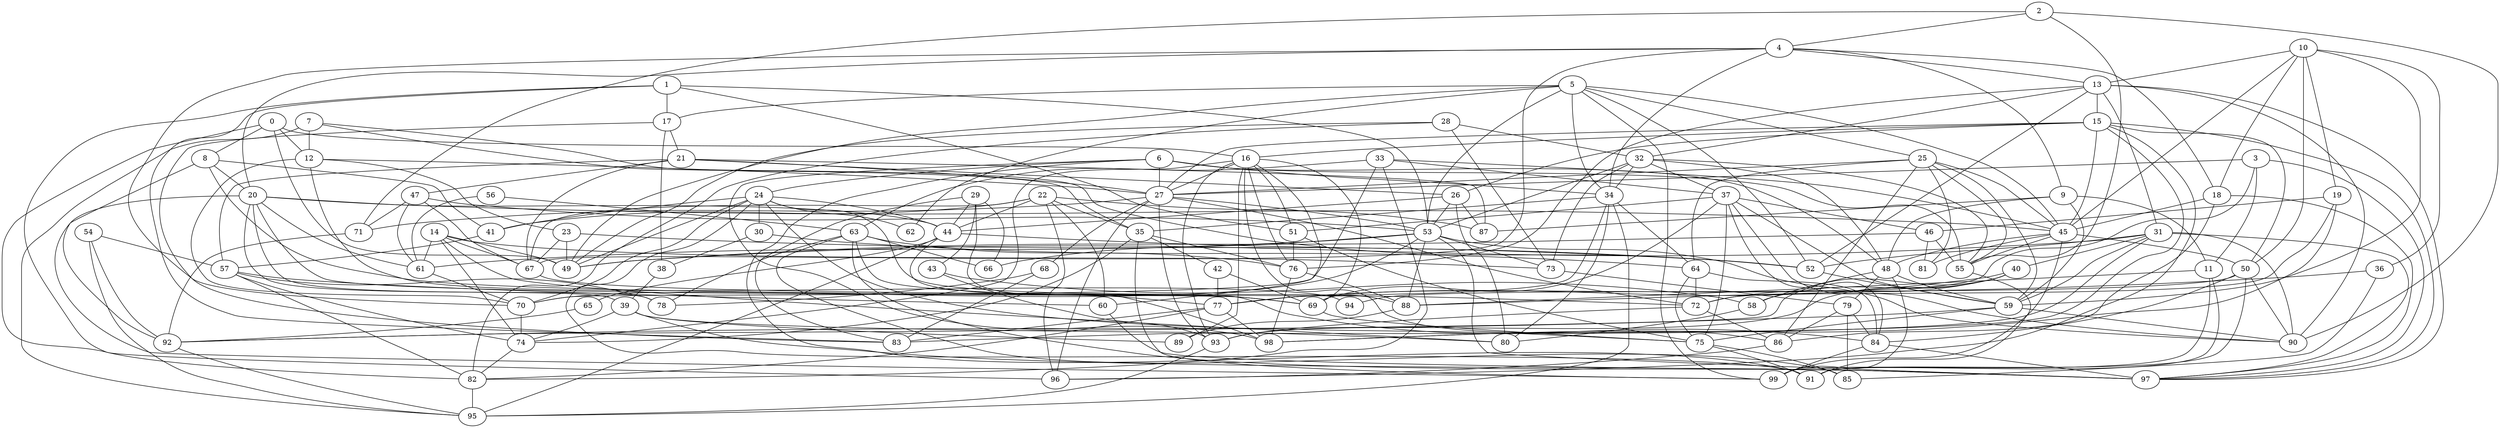 strict graph "gnp_random_graph(100,0.06)" {
0;
1;
2;
3;
4;
5;
6;
7;
8;
9;
10;
11;
12;
13;
14;
15;
16;
17;
18;
19;
20;
21;
22;
23;
24;
25;
26;
27;
28;
29;
30;
31;
32;
33;
34;
35;
36;
37;
38;
39;
40;
41;
42;
43;
44;
45;
46;
47;
48;
49;
50;
51;
52;
53;
54;
55;
56;
57;
58;
59;
60;
61;
62;
63;
64;
65;
66;
67;
68;
69;
70;
71;
72;
73;
74;
75;
76;
77;
78;
79;
80;
81;
82;
83;
84;
85;
86;
87;
88;
89;
90;
91;
92;
93;
94;
95;
96;
97;
98;
99;
0 -- 8  [is_available=True, prob="0.231921711555"];
0 -- 16  [is_available=True, prob="0.655093216196"];
0 -- 82  [is_available=True, prob="0.221411879616"];
0 -- 12  [is_available=True, prob="1.0"];
0 -- 49  [is_available=True, prob="0.0167788188999"];
1 -- 96  [is_available=True, prob="0.36631137566"];
1 -- 17  [is_available=True, prob="0.622427813911"];
1 -- 83  [is_available=True, prob="0.934400240154"];
1 -- 51  [is_available=True, prob="0.145229493706"];
1 -- 53  [is_available=True, prob="1.0"];
2 -- 90  [is_available=True, prob="1.0"];
2 -- 71  [is_available=True, prob="0.182276562401"];
2 -- 4  [is_available=True, prob="0.1295323605"];
2 -- 55  [is_available=True, prob="1.0"];
3 -- 27  [is_available=True, prob="0.338478251647"];
3 -- 97  [is_available=True, prob="1.0"];
3 -- 11  [is_available=True, prob="1.0"];
3 -- 69  [is_available=True, prob="0.983289758316"];
4 -- 34  [is_available=True, prob="1.0"];
4 -- 67  [is_available=True, prob="0.310154771513"];
4 -- 70  [is_available=True, prob="0.236602446442"];
4 -- 9  [is_available=True, prob="0.225360577504"];
4 -- 13  [is_available=True, prob="0.365349835593"];
4 -- 18  [is_available=True, prob="0.342306949376"];
4 -- 20  [is_available=True, prob="0.182707239393"];
5 -- 34  [is_available=True, prob="0.53291833385"];
5 -- 99  [is_available=True, prob="0.716239500878"];
5 -- 49  [is_available=True, prob="0.485833452388"];
5 -- 45  [is_available=True, prob="0.177373701853"];
5 -- 17  [is_available=True, prob="0.0856633950604"];
5 -- 52  [is_available=True, prob="0.114049738072"];
5 -- 53  [is_available=True, prob="0.00889286499424"];
5 -- 25  [is_available=True, prob="0.455470242585"];
5 -- 62  [is_available=True, prob="1.0"];
6 -- 34  [is_available=True, prob="0.0334585359641"];
6 -- 91  [is_available=True, prob="1.0"];
6 -- 98  [is_available=True, prob="0.687555781202"];
6 -- 48  [is_available=True, prob="0.863903267141"];
6 -- 55  [is_available=True, prob="1.0"];
6 -- 24  [is_available=True, prob="0.873685486784"];
6 -- 27  [is_available=True, prob="0.316978041627"];
7 -- 52  [is_available=True, prob="1.0"];
7 -- 35  [is_available=True, prob="0.711613203317"];
7 -- 12  [is_available=True, prob="1.0"];
7 -- 95  [is_available=True, prob="0.398708486046"];
8 -- 41  [is_available=True, prob="0.00252943515404"];
8 -- 20  [is_available=True, prob="0.793917980787"];
8 -- 72  [is_available=True, prob="0.614209676419"];
8 -- 92  [is_available=True, prob="1.0"];
9 -- 48  [is_available=True, prob="0.409565201362"];
9 -- 59  [is_available=True, prob="1.0"];
9 -- 11  [is_available=True, prob="0.437968239053"];
9 -- 87  [is_available=True, prob="0.677831135382"];
10 -- 45  [is_available=True, prob="0.378149604934"];
10 -- 36  [is_available=True, prob="0.839427063876"];
10 -- 18  [is_available=True, prob="1.0"];
10 -- 13  [is_available=True, prob="1.0"];
10 -- 50  [is_available=True, prob="0.352968649803"];
10 -- 19  [is_available=True, prob="0.629159023911"];
10 -- 59  [is_available=True, prob="1.0"];
11 -- 88  [is_available=True, prob="0.396115972431"];
11 -- 91  [is_available=True, prob="0.681057790141"];
11 -- 99  [is_available=True, prob="1.0"];
12 -- 70  [is_available=True, prob="0.947734162655"];
12 -- 23  [is_available=True, prob="0.842596039639"];
12 -- 27  [is_available=True, prob="0.622309468337"];
12 -- 94  [is_available=True, prob="0.996115523553"];
13 -- 32  [is_available=True, prob="0.0350218864037"];
13 -- 97  [is_available=True, prob="0.196446315795"];
13 -- 76  [is_available=True, prob="0.273656594277"];
13 -- 15  [is_available=True, prob="0.475388097608"];
13 -- 52  [is_available=True, prob="1.0"];
13 -- 90  [is_available=True, prob="0.472798097784"];
13 -- 31  [is_available=True, prob="0.781667795991"];
14 -- 67  [is_available=True, prob="0.903754456667"];
14 -- 73  [is_available=True, prob="0.122642686677"];
14 -- 74  [is_available=True, prob="1.0"];
14 -- 80  [is_available=True, prob="0.544391124955"];
14 -- 49  [is_available=True, prob="1.0"];
14 -- 61  [is_available=True, prob="0.819194489907"];
15 -- 96  [is_available=True, prob="1.0"];
15 -- 97  [is_available=True, prob="0.430111287783"];
15 -- 98  [is_available=True, prob="0.168702942749"];
15 -- 45  [is_available=True, prob="0.203870813018"];
15 -- 16  [is_available=True, prob="0.464083102986"];
15 -- 50  [is_available=True, prob="0.544403707577"];
15 -- 26  [is_available=True, prob="1.0"];
15 -- 27  [is_available=True, prob="0.449206283556"];
16 -- 69  [is_available=True, prob="0.84868766061"];
16 -- 74  [is_available=True, prob="0.00548756576478"];
16 -- 76  [is_available=True, prob="1.0"];
16 -- 51  [is_available=True, prob="0.654449524959"];
16 -- 86  [is_available=True, prob="1.0"];
16 -- 89  [is_available=True, prob="0.388837823245"];
16 -- 27  [is_available=True, prob="0.544031767712"];
16 -- 60  [is_available=True, prob="1.0"];
16 -- 93  [is_available=True, prob="0.267212411481"];
17 -- 83  [is_available=True, prob="0.511556821911"];
17 -- 38  [is_available=True, prob="0.674591166781"];
17 -- 21  [is_available=True, prob="0.7396921853"];
18 -- 97  [is_available=True, prob="0.285292079591"];
18 -- 45  [is_available=True, prob="1.0"];
18 -- 86  [is_available=True, prob="1.0"];
19 -- 72  [is_available=True, prob="0.564834507631"];
19 -- 98  [is_available=True, prob="1.0"];
19 -- 46  [is_available=True, prob="0.16182672022"];
20 -- 99  [is_available=True, prob="0.268898259079"];
20 -- 69  [is_available=True, prob="0.951353717633"];
20 -- 39  [is_available=True, prob="0.0596017005559"];
20 -- 44  [is_available=True, prob="0.995917761776"];
20 -- 45  [is_available=True, prob="1.0"];
20 -- 78  [is_available=True, prob="0.533044015844"];
20 -- 61  [is_available=True, prob="0.225889225097"];
21 -- 67  [is_available=True, prob="1.0"];
21 -- 47  [is_available=True, prob="0.18078878832"];
21 -- 87  [is_available=True, prob="0.203707336307"];
21 -- 57  [is_available=True, prob="0.0097606080786"];
21 -- 26  [is_available=True, prob="0.686885461736"];
21 -- 27  [is_available=True, prob="0.342580241372"];
22 -- 96  [is_available=True, prob="0.708120217786"];
22 -- 67  [is_available=True, prob="1.0"];
22 -- 41  [is_available=True, prob="0.771741560494"];
22 -- 44  [is_available=True, prob="0.566483995527"];
22 -- 35  [is_available=True, prob="0.126385779417"];
22 -- 87  [is_available=True, prob="0.0231723259803"];
22 -- 60  [is_available=True, prob="0.145409443581"];
23 -- 49  [is_available=True, prob="0.705984056684"];
23 -- 67  [is_available=True, prob="0.678170005227"];
23 -- 52  [is_available=True, prob="1.0"];
24 -- 70  [is_available=True, prob="0.527525066654"];
24 -- 41  [is_available=True, prob="0.293683868867"];
24 -- 75  [is_available=True, prob="0.1846841015"];
24 -- 44  [is_available=True, prob="0.316663029736"];
24 -- 49  [is_available=True, prob="0.617639643161"];
24 -- 30  [is_available=True, prob="1.0"];
24 -- 88  [is_available=True, prob="0.686014145972"];
24 -- 91  [is_available=True, prob="0.260408551388"];
24 -- 62  [is_available=True, prob="1.0"];
25 -- 64  [is_available=True, prob="0.0941950903931"];
25 -- 59  [is_available=True, prob="0.197020324003"];
25 -- 45  [is_available=True, prob="0.839182504243"];
25 -- 81  [is_available=True, prob="0.538916392032"];
25 -- 86  [is_available=True, prob="0.339102031265"];
25 -- 55  [is_available=True, prob="1.0"];
25 -- 27  [is_available=True, prob="1.0"];
26 -- 44  [is_available=True, prob="0.774715212554"];
26 -- 80  [is_available=True, prob="1.0"];
26 -- 53  [is_available=True, prob="1.0"];
26 -- 87  [is_available=True, prob="0.748276868828"];
27 -- 96  [is_available=True, prob="1.0"];
27 -- 68  [is_available=True, prob="0.805847703952"];
27 -- 71  [is_available=True, prob="0.689085177026"];
27 -- 72  [is_available=True, prob="0.557705070767"];
27 -- 93  [is_available=True, prob="0.0163358864113"];
27 -- 53  [is_available=True, prob="0.475135346873"];
28 -- 32  [is_available=True, prob="0.286208442553"];
28 -- 49  [is_available=True, prob="0.975221986737"];
28 -- 82  [is_available=True, prob="0.801664000792"];
28 -- 73  [is_available=True, prob="0.934759241174"];
29 -- 83  [is_available=True, prob="0.785497101564"];
29 -- 66  [is_available=True, prob="0.322523295199"];
29 -- 43  [is_available=True, prob="1.0"];
29 -- 44  [is_available=True, prob="0.535222859108"];
29 -- 98  [is_available=True, prob="0.750500817663"];
30 -- 64  [is_available=True, prob="1.0"];
30 -- 38  [is_available=True, prob="0.953922717301"];
31 -- 97  [is_available=True, prob="0.77243566379"];
31 -- 40  [is_available=True, prob="0.493463860667"];
31 -- 49  [is_available=True, prob="0.600994563348"];
31 -- 83  [is_available=True, prob="1.0"];
31 -- 52  [is_available=True, prob="0.490919809903"];
31 -- 90  [is_available=True, prob="0.478814272853"];
31 -- 59  [is_available=True, prob="0.71129608073"];
32 -- 34  [is_available=True, prob="1.0"];
32 -- 37  [is_available=True, prob="0.679128846721"];
32 -- 73  [is_available=True, prob="1.0"];
32 -- 48  [is_available=True, prob="0.597819173201"];
32 -- 53  [is_available=True, prob="0.741289731382"];
32 -- 55  [is_available=True, prob="0.368495172046"];
33 -- 82  [is_available=True, prob="1.0"];
33 -- 63  [is_available=True, prob="0.697735603126"];
33 -- 37  [is_available=True, prob="0.823628138553"];
33 -- 70  [is_available=True, prob="0.0201559974424"];
33 -- 45  [is_available=True, prob="0.0678774887302"];
34 -- 64  [is_available=True, prob="0.34775282237"];
34 -- 35  [is_available=True, prob="1.0"];
34 -- 77  [is_available=True, prob="0.32418157157"];
34 -- 80  [is_available=True, prob="0.83922107862"];
34 -- 95  [is_available=True, prob="0.59138065521"];
35 -- 99  [is_available=True, prob="0.638403615265"];
35 -- 74  [is_available=True, prob="0.577357847092"];
35 -- 76  [is_available=True, prob="1.0"];
35 -- 42  [is_available=True, prob="1.0"];
36 -- 88  [is_available=True, prob="0.832580609879"];
36 -- 85  [is_available=True, prob="0.79764058435"];
37 -- 69  [is_available=True, prob="0.38426540956"];
37 -- 75  [is_available=True, prob="0.853742660962"];
37 -- 46  [is_available=True, prob="0.311873119257"];
37 -- 51  [is_available=True, prob="0.390529730952"];
37 -- 84  [is_available=True, prob="0.321746951948"];
37 -- 90  [is_available=True, prob="0.673886358651"];
37 -- 59  [is_available=True, prob="1.0"];
38 -- 39  [is_available=True, prob="1.0"];
39 -- 97  [is_available=True, prob="0.362057345895"];
39 -- 74  [is_available=True, prob="0.874247818086"];
39 -- 80  [is_available=True, prob="0.300813961361"];
39 -- 89  [is_available=True, prob="0.0260233573014"];
40 -- 72  [is_available=True, prob="0.790844810026"];
40 -- 77  [is_available=True, prob="0.447413541849"];
40 -- 58  [is_available=True, prob="0.0531513592261"];
40 -- 92  [is_available=True, prob="0.231593956524"];
40 -- 93  [is_available=True, prob="0.536348560815"];
41 -- 57  [is_available=True, prob="0.423393737633"];
42 -- 69  [is_available=True, prob="1.0"];
42 -- 77  [is_available=True, prob="0.553801351704"];
43 -- 58  [is_available=True, prob="0.903752086825"];
43 -- 93  [is_available=True, prob="0.663696971262"];
44 -- 84  [is_available=True, prob="0.248915182063"];
44 -- 65  [is_available=True, prob="0.684551377062"];
44 -- 52  [is_available=True, prob="1.0"];
44 -- 95  [is_available=True, prob="0.702358564747"];
45 -- 99  [is_available=True, prob="1.0"];
45 -- 50  [is_available=True, prob="0.601081039521"];
45 -- 48  [is_available=True, prob="1.0"];
45 -- 81  [is_available=True, prob="0.0324114092658"];
45 -- 55  [is_available=True, prob="0.0404638181035"];
46 -- 49  [is_available=True, prob="0.572173107034"];
46 -- 81  [is_available=True, prob="1.0"];
46 -- 55  [is_available=True, prob="0.672631101104"];
47 -- 71  [is_available=True, prob="1.0"];
47 -- 61  [is_available=True, prob="0.399942169922"];
47 -- 67  [is_available=True, prob="0.337658362536"];
47 -- 53  [is_available=True, prob="0.769272372563"];
48 -- 99  [is_available=True, prob="0.795334359279"];
48 -- 79  [is_available=True, prob="0.0331229327371"];
48 -- 58  [is_available=True, prob="1.0"];
48 -- 59  [is_available=True, prob="0.143142070295"];
50 -- 84  [is_available=True, prob="1.0"];
50 -- 90  [is_available=True, prob="0.414320830246"];
50 -- 91  [is_available=True, prob="1.0"];
50 -- 94  [is_available=True, prob="1.0"];
51 -- 75  [is_available=True, prob="0.957960997074"];
51 -- 76  [is_available=True, prob="0.682545851307"];
52 -- 59  [is_available=True, prob="0.573524503257"];
53 -- 66  [is_available=True, prob="1.0"];
53 -- 70  [is_available=True, prob="1.0"];
53 -- 97  [is_available=True, prob="0.24873345599"];
53 -- 73  [is_available=True, prob="0.049038449175"];
53 -- 90  [is_available=True, prob="0.528820371992"];
53 -- 88  [is_available=True, prob="0.444912740904"];
53 -- 61  [is_available=True, prob="0.852545453662"];
54 -- 57  [is_available=True, prob="1.0"];
54 -- 92  [is_available=True, prob="0.358312486033"];
54 -- 95  [is_available=True, prob="0.536441977784"];
55 -- 91  [is_available=True, prob="0.316793329873"];
56 -- 61  [is_available=True, prob="0.924769238189"];
56 -- 63  [is_available=True, prob="1.0"];
57 -- 74  [is_available=True, prob="0.000159226348366"];
57 -- 78  [is_available=True, prob="1.0"];
57 -- 82  [is_available=True, prob="0.550812746602"];
57 -- 60  [is_available=True, prob="0.530100642468"];
58 -- 80  [is_available=True, prob="0.633735972658"];
59 -- 75  [is_available=True, prob="0.22537003767"];
59 -- 90  [is_available=True, prob="0.0296800188498"];
59 -- 92  [is_available=True, prob="1.0"];
60 -- 97  [is_available=True, prob="1.0"];
61 -- 70  [is_available=True, prob="1.0"];
63 -- 66  [is_available=True, prob="0.469453798596"];
63 -- 97  [is_available=True, prob="1.0"];
63 -- 76  [is_available=True, prob="0.4735070329"];
63 -- 77  [is_available=True, prob="0.643384059877"];
63 -- 78  [is_available=True, prob="0.693371735858"];
63 -- 85  [is_available=True, prob="0.176249468352"];
64 -- 72  [is_available=True, prob="0.149033465937"];
64 -- 75  [is_available=True, prob="0.228147676224"];
64 -- 84  [is_available=True, prob="1.0"];
65 -- 92  [is_available=True, prob="0.118079997824"];
67 -- 69  [is_available=True, prob="1.0"];
68 -- 83  [is_available=True, prob="1.0"];
68 -- 78  [is_available=True, prob="0.9222964688"];
69 -- 75  [is_available=True, prob="0.00954472781026"];
70 -- 74  [is_available=True, prob="0.548485363271"];
71 -- 92  [is_available=True, prob="0.733368737146"];
72 -- 86  [is_available=True, prob="0.798078661093"];
72 -- 93  [is_available=True, prob="0.300756855886"];
73 -- 79  [is_available=True, prob="0.353134005291"];
74 -- 82  [is_available=True, prob="0.876841721438"];
75 -- 91  [is_available=True, prob="1.0"];
75 -- 85  [is_available=True, prob="0.470098433297"];
76 -- 98  [is_available=True, prob="0.432079306501"];
76 -- 88  [is_available=True, prob="1.0"];
77 -- 98  [is_available=True, prob="0.26742812138"];
77 -- 82  [is_available=True, prob="0.462912435396"];
77 -- 83  [is_available=True, prob="0.109371330141"];
79 -- 84  [is_available=True, prob="1.0"];
79 -- 85  [is_available=True, prob="0.441344426528"];
79 -- 86  [is_available=True, prob="0.06207895472"];
82 -- 95  [is_available=True, prob="0.61474428254"];
84 -- 97  [is_available=True, prob="0.750090763332"];
84 -- 99  [is_available=True, prob="0.794484752699"];
86 -- 96  [is_available=True, prob="0.942007026198"];
88 -- 89  [is_available=True, prob="0.0894419953311"];
92 -- 95  [is_available=True, prob="0.617967171379"];
93 -- 95  [is_available=True, prob="0.322022428546"];
}

